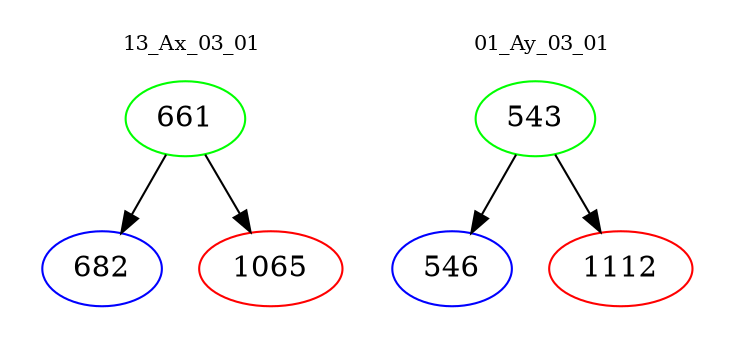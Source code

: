 digraph{
subgraph cluster_0 {
color = white
label = "13_Ax_03_01";
fontsize=10;
T0_661 [label="661", color="green"]
T0_661 -> T0_682 [color="black"]
T0_682 [label="682", color="blue"]
T0_661 -> T0_1065 [color="black"]
T0_1065 [label="1065", color="red"]
}
subgraph cluster_1 {
color = white
label = "01_Ay_03_01";
fontsize=10;
T1_543 [label="543", color="green"]
T1_543 -> T1_546 [color="black"]
T1_546 [label="546", color="blue"]
T1_543 -> T1_1112 [color="black"]
T1_1112 [label="1112", color="red"]
}
}
